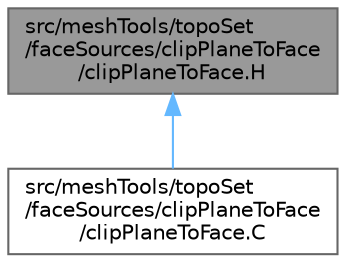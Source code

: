 digraph "src/meshTools/topoSet/faceSources/clipPlaneToFace/clipPlaneToFace.H"
{
 // LATEX_PDF_SIZE
  bgcolor="transparent";
  edge [fontname=Helvetica,fontsize=10,labelfontname=Helvetica,labelfontsize=10];
  node [fontname=Helvetica,fontsize=10,shape=box,height=0.2,width=0.4];
  Node1 [id="Node000001",label="src/meshTools/topoSet\l/faceSources/clipPlaneToFace\l/clipPlaneToFace.H",height=0.2,width=0.4,color="gray40", fillcolor="grey60", style="filled", fontcolor="black",tooltip=" "];
  Node1 -> Node2 [id="edge1_Node000001_Node000002",dir="back",color="steelblue1",style="solid",tooltip=" "];
  Node2 [id="Node000002",label="src/meshTools/topoSet\l/faceSources/clipPlaneToFace\l/clipPlaneToFace.C",height=0.2,width=0.4,color="grey40", fillcolor="white", style="filled",URL="$clipPlaneToFace_8C.html",tooltip=" "];
}
